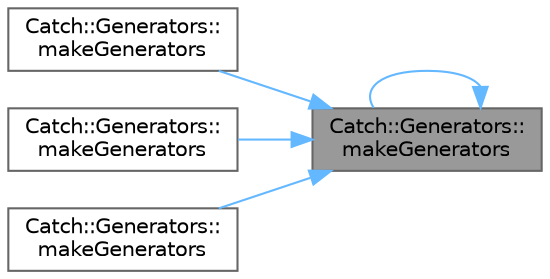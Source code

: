 digraph "Catch::Generators::makeGenerators"
{
 // LATEX_PDF_SIZE
  bgcolor="transparent";
  edge [fontname=Helvetica,fontsize=10,labelfontname=Helvetica,labelfontsize=10];
  node [fontname=Helvetica,fontsize=10,shape=box,height=0.2,width=0.4];
  rankdir="RL";
  Node1 [id="Node000001",label="Catch::Generators::\lmakeGenerators",height=0.2,width=0.4,color="gray40", fillcolor="grey60", style="filled", fontcolor="black",tooltip=" "];
  Node1 -> Node2 [id="edge9_Node000001_Node000002",dir="back",color="steelblue1",style="solid",tooltip=" "];
  Node2 [id="Node000002",label="Catch::Generators::\lmakeGenerators",height=0.2,width=0.4,color="grey40", fillcolor="white", style="filled",URL="$namespace_catch_1_1_generators.html#aac8c5682b95d3467b013de492f21e7e2",tooltip=" "];
  Node1 -> Node3 [id="edge10_Node000001_Node000003",dir="back",color="steelblue1",style="solid",tooltip=" "];
  Node3 [id="Node000003",label="Catch::Generators::\lmakeGenerators",height=0.2,width=0.4,color="grey40", fillcolor="white", style="filled",URL="$namespace_catch_1_1_generators.html#abefb1a0fab3c669b98a53037b3286d22",tooltip=" "];
  Node1 -> Node1 [id="edge11_Node000001_Node000001",dir="back",color="steelblue1",style="solid",tooltip=" "];
  Node1 -> Node4 [id="edge12_Node000001_Node000004",dir="back",color="steelblue1",style="solid",tooltip=" "];
  Node4 [id="Node000004",label="Catch::Generators::\lmakeGenerators",height=0.2,width=0.4,color="grey40", fillcolor="white", style="filled",URL="$namespace_catch_1_1_generators.html#ab22ab581e83e71530d8bbd1c14f94abc",tooltip=" "];
}

